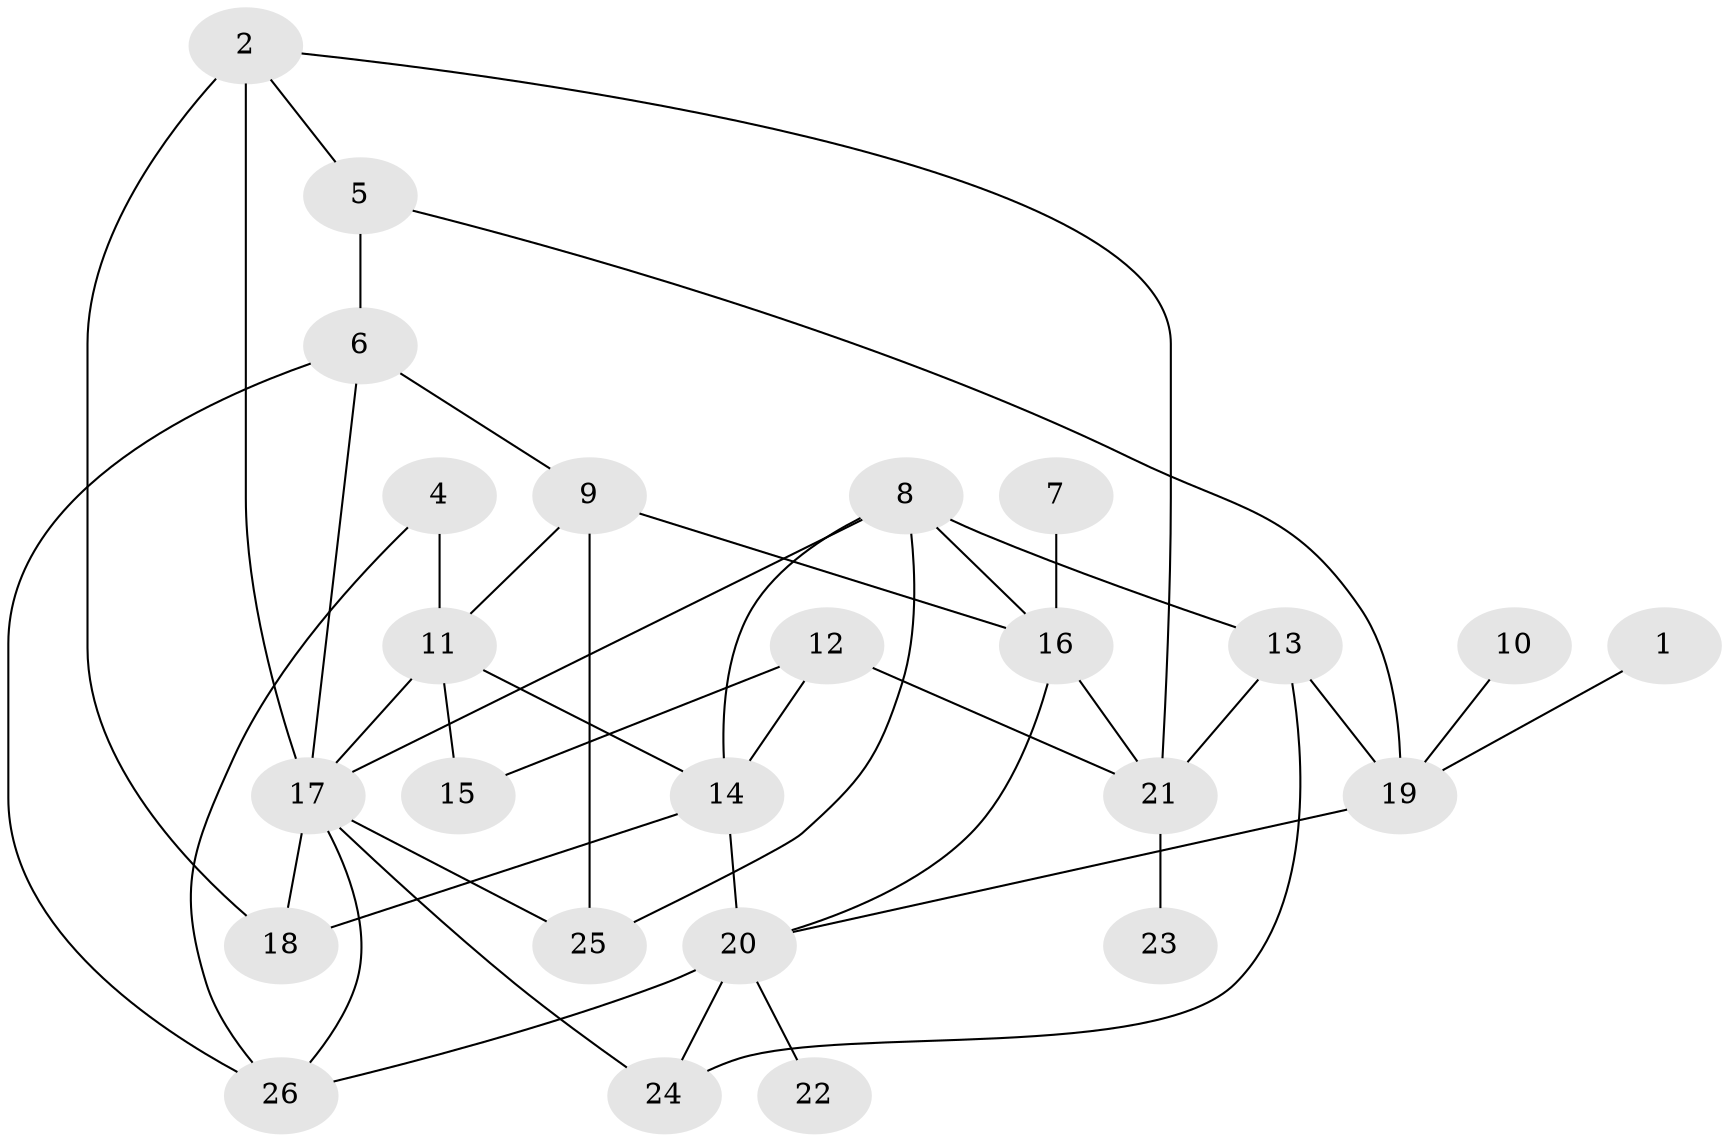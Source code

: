 // original degree distribution, {5: 0.1346153846153846, 2: 0.3076923076923077, 1: 0.11538461538461539, 3: 0.25, 6: 0.038461538461538464, 4: 0.1346153846153846, 0: 0.019230769230769232}
// Generated by graph-tools (version 1.1) at 2025/49/03/09/25 03:49:12]
// undirected, 25 vertices, 44 edges
graph export_dot {
graph [start="1"]
  node [color=gray90,style=filled];
  1;
  2;
  4;
  5;
  6;
  7;
  8;
  9;
  10;
  11;
  12;
  13;
  14;
  15;
  16;
  17;
  18;
  19;
  20;
  21;
  22;
  23;
  24;
  25;
  26;
  1 -- 19 [weight=1.0];
  2 -- 5 [weight=1.0];
  2 -- 17 [weight=2.0];
  2 -- 18 [weight=1.0];
  2 -- 21 [weight=1.0];
  4 -- 11 [weight=1.0];
  4 -- 26 [weight=1.0];
  5 -- 6 [weight=1.0];
  5 -- 19 [weight=1.0];
  6 -- 9 [weight=1.0];
  6 -- 17 [weight=1.0];
  6 -- 26 [weight=1.0];
  7 -- 16 [weight=1.0];
  8 -- 13 [weight=1.0];
  8 -- 14 [weight=1.0];
  8 -- 16 [weight=1.0];
  8 -- 17 [weight=1.0];
  8 -- 25 [weight=1.0];
  9 -- 11 [weight=1.0];
  9 -- 16 [weight=1.0];
  9 -- 25 [weight=1.0];
  10 -- 19 [weight=1.0];
  11 -- 14 [weight=1.0];
  11 -- 15 [weight=1.0];
  11 -- 17 [weight=1.0];
  12 -- 14 [weight=1.0];
  12 -- 15 [weight=1.0];
  12 -- 21 [weight=1.0];
  13 -- 19 [weight=1.0];
  13 -- 21 [weight=1.0];
  13 -- 24 [weight=1.0];
  14 -- 18 [weight=1.0];
  14 -- 20 [weight=2.0];
  16 -- 20 [weight=1.0];
  16 -- 21 [weight=1.0];
  17 -- 18 [weight=1.0];
  17 -- 24 [weight=1.0];
  17 -- 25 [weight=1.0];
  17 -- 26 [weight=1.0];
  19 -- 20 [weight=1.0];
  20 -- 22 [weight=1.0];
  20 -- 24 [weight=1.0];
  20 -- 26 [weight=1.0];
  21 -- 23 [weight=1.0];
}
